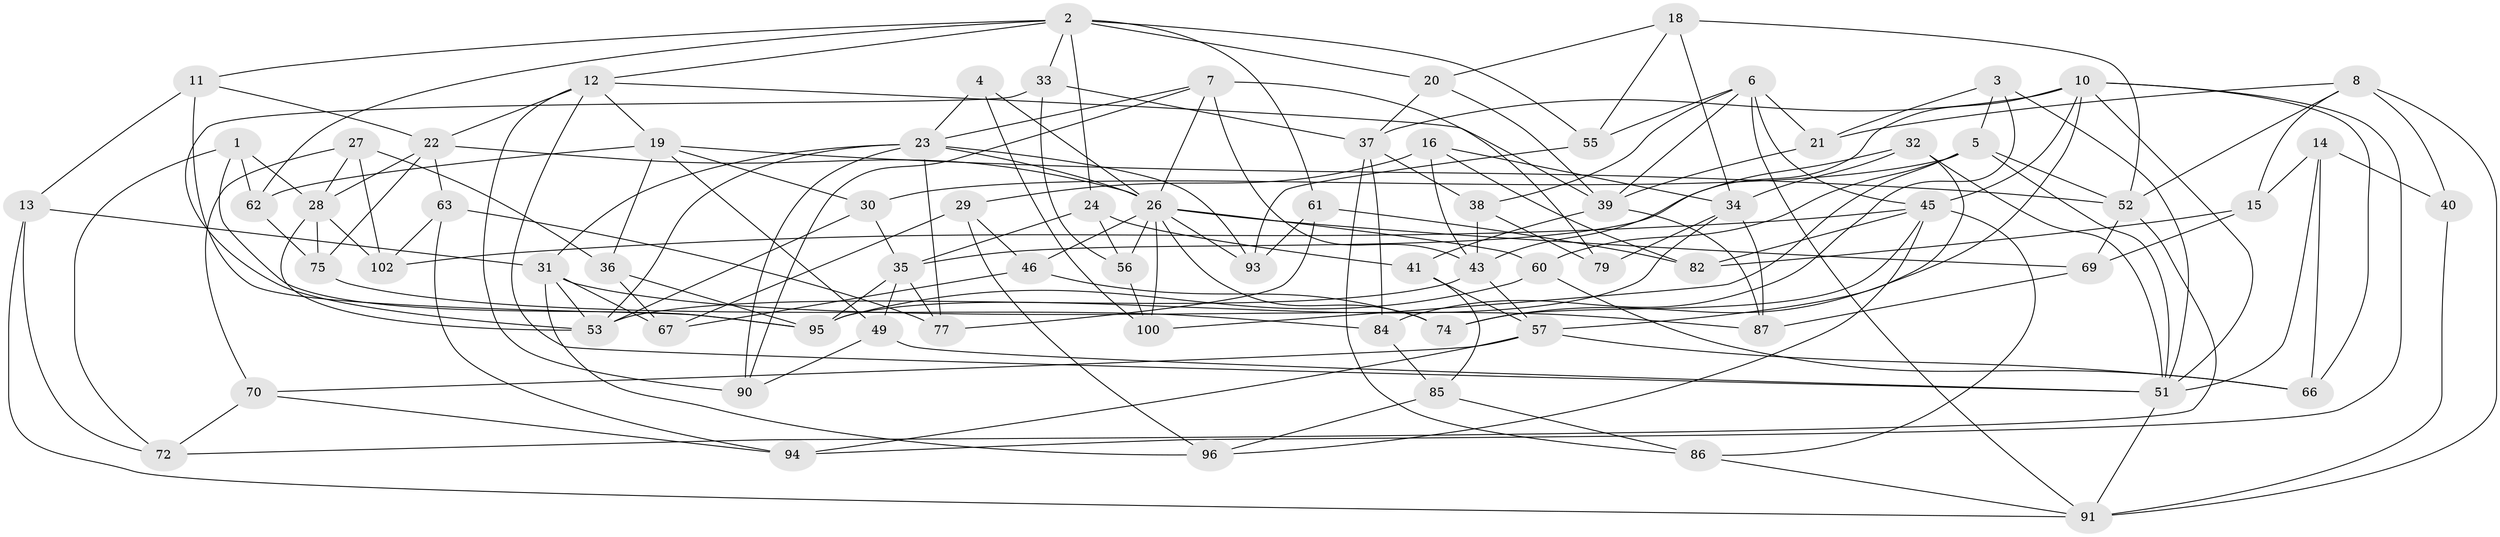 // original degree distribution, {4: 1.0}
// Generated by graph-tools (version 1.1) at 2025/20/03/04/25 18:20:29]
// undirected, 74 vertices, 177 edges
graph export_dot {
graph [start="1"]
  node [color=gray90,style=filled];
  1;
  2 [super="+25+73"];
  3;
  4;
  5 [super="+58"];
  6 [super="+98"];
  7 [super="+9"];
  8 [super="+97"];
  10 [super="+17"];
  11;
  12 [super="+89"];
  13;
  14;
  15;
  16;
  18;
  19 [super="+105"];
  20;
  21;
  22 [super="+76"];
  23 [super="+78"];
  24;
  26 [super="+83+48"];
  27;
  28 [super="+65"];
  29;
  30;
  31 [super="+47"];
  32;
  33;
  34 [super="+104"];
  35 [super="+64"];
  36;
  37 [super="+42"];
  38;
  39 [super="+44"];
  40;
  41;
  43 [super="+59"];
  45 [super="+50"];
  46;
  49;
  51 [super="+68+81"];
  52 [super="+71"];
  53 [super="+88"];
  55;
  56;
  57 [super="+106"];
  60;
  61;
  62;
  63;
  66;
  67;
  69;
  70;
  72;
  74;
  75;
  77;
  79;
  82;
  84;
  85;
  86;
  87;
  90;
  91 [super="+103"];
  93;
  94;
  95 [super="+101"];
  96;
  100;
  102;
  1 -- 62;
  1 -- 72;
  1 -- 28;
  1 -- 95;
  2 -- 62;
  2 -- 61;
  2 -- 20;
  2 -- 12;
  2 -- 55;
  2 -- 24;
  2 -- 33;
  2 -- 11;
  3 -- 21;
  3 -- 84;
  3 -- 5;
  3 -- 51;
  4 -- 100;
  4 -- 23;
  4 -- 26 [weight=2];
  5 -- 60;
  5 -- 100;
  5 -- 30;
  5 -- 51;
  5 -- 52;
  6 -- 55;
  6 -- 38;
  6 -- 45;
  6 -- 91;
  6 -- 21;
  6 -- 39;
  7 -- 43;
  7 -- 79 [weight=2];
  7 -- 90;
  7 -- 26;
  7 -- 23;
  8 -- 40 [weight=2];
  8 -- 21;
  8 -- 15;
  8 -- 52;
  8 -- 91;
  10 -- 45 [weight=2];
  10 -- 74;
  10 -- 43;
  10 -- 66;
  10 -- 51;
  10 -- 94;
  10 -- 37;
  11 -- 95;
  11 -- 13;
  11 -- 22;
  12 -- 19;
  12 -- 22;
  12 -- 90;
  12 -- 51;
  12 -- 39;
  13 -- 72;
  13 -- 31;
  13 -- 91;
  14 -- 15;
  14 -- 66;
  14 -- 40;
  14 -- 51;
  15 -- 69;
  15 -- 82;
  16 -- 29;
  16 -- 82;
  16 -- 34;
  16 -- 43;
  18 -- 55;
  18 -- 34;
  18 -- 52;
  18 -- 20;
  19 -- 62;
  19 -- 49;
  19 -- 36;
  19 -- 30;
  19 -- 52;
  20 -- 39;
  20 -- 37;
  21 -- 39;
  22 -- 28;
  22 -- 75;
  22 -- 26;
  22 -- 63;
  23 -- 93;
  23 -- 26;
  23 -- 53;
  23 -- 90;
  23 -- 77;
  23 -- 31;
  24 -- 35;
  24 -- 56;
  24 -- 41;
  26 -- 93;
  26 -- 69;
  26 -- 100;
  26 -- 56;
  26 -- 74;
  26 -- 46;
  26 -- 60;
  27 -- 70;
  27 -- 36;
  27 -- 102;
  27 -- 28;
  28 -- 102;
  28 -- 75;
  28 -- 53;
  29 -- 67;
  29 -- 96;
  29 -- 46;
  30 -- 35;
  30 -- 53;
  31 -- 87;
  31 -- 96;
  31 -- 67;
  31 -- 53;
  32 -- 57;
  32 -- 35;
  32 -- 51;
  32 -- 34;
  33 -- 37;
  33 -- 56;
  33 -- 53;
  34 -- 95;
  34 -- 87;
  34 -- 79;
  35 -- 77;
  35 -- 49;
  35 -- 95;
  36 -- 67;
  36 -- 95;
  37 -- 84;
  37 -- 86;
  37 -- 38;
  38 -- 43;
  38 -- 79;
  39 -- 41;
  39 -- 87;
  40 -- 91;
  41 -- 57;
  41 -- 85;
  43 -- 53;
  43 -- 57;
  45 -- 96;
  45 -- 82;
  45 -- 102;
  45 -- 86;
  45 -- 74;
  46 -- 67;
  46 -- 74;
  49 -- 90;
  49 -- 51;
  51 -- 91;
  52 -- 69;
  52 -- 72;
  55 -- 93;
  56 -- 100;
  57 -- 94;
  57 -- 66;
  57 -- 70;
  60 -- 95;
  60 -- 66;
  61 -- 77;
  61 -- 82;
  61 -- 93;
  62 -- 75;
  63 -- 77;
  63 -- 102;
  63 -- 94;
  69 -- 87;
  70 -- 94;
  70 -- 72;
  75 -- 84;
  84 -- 85;
  85 -- 96;
  85 -- 86;
  86 -- 91;
}
